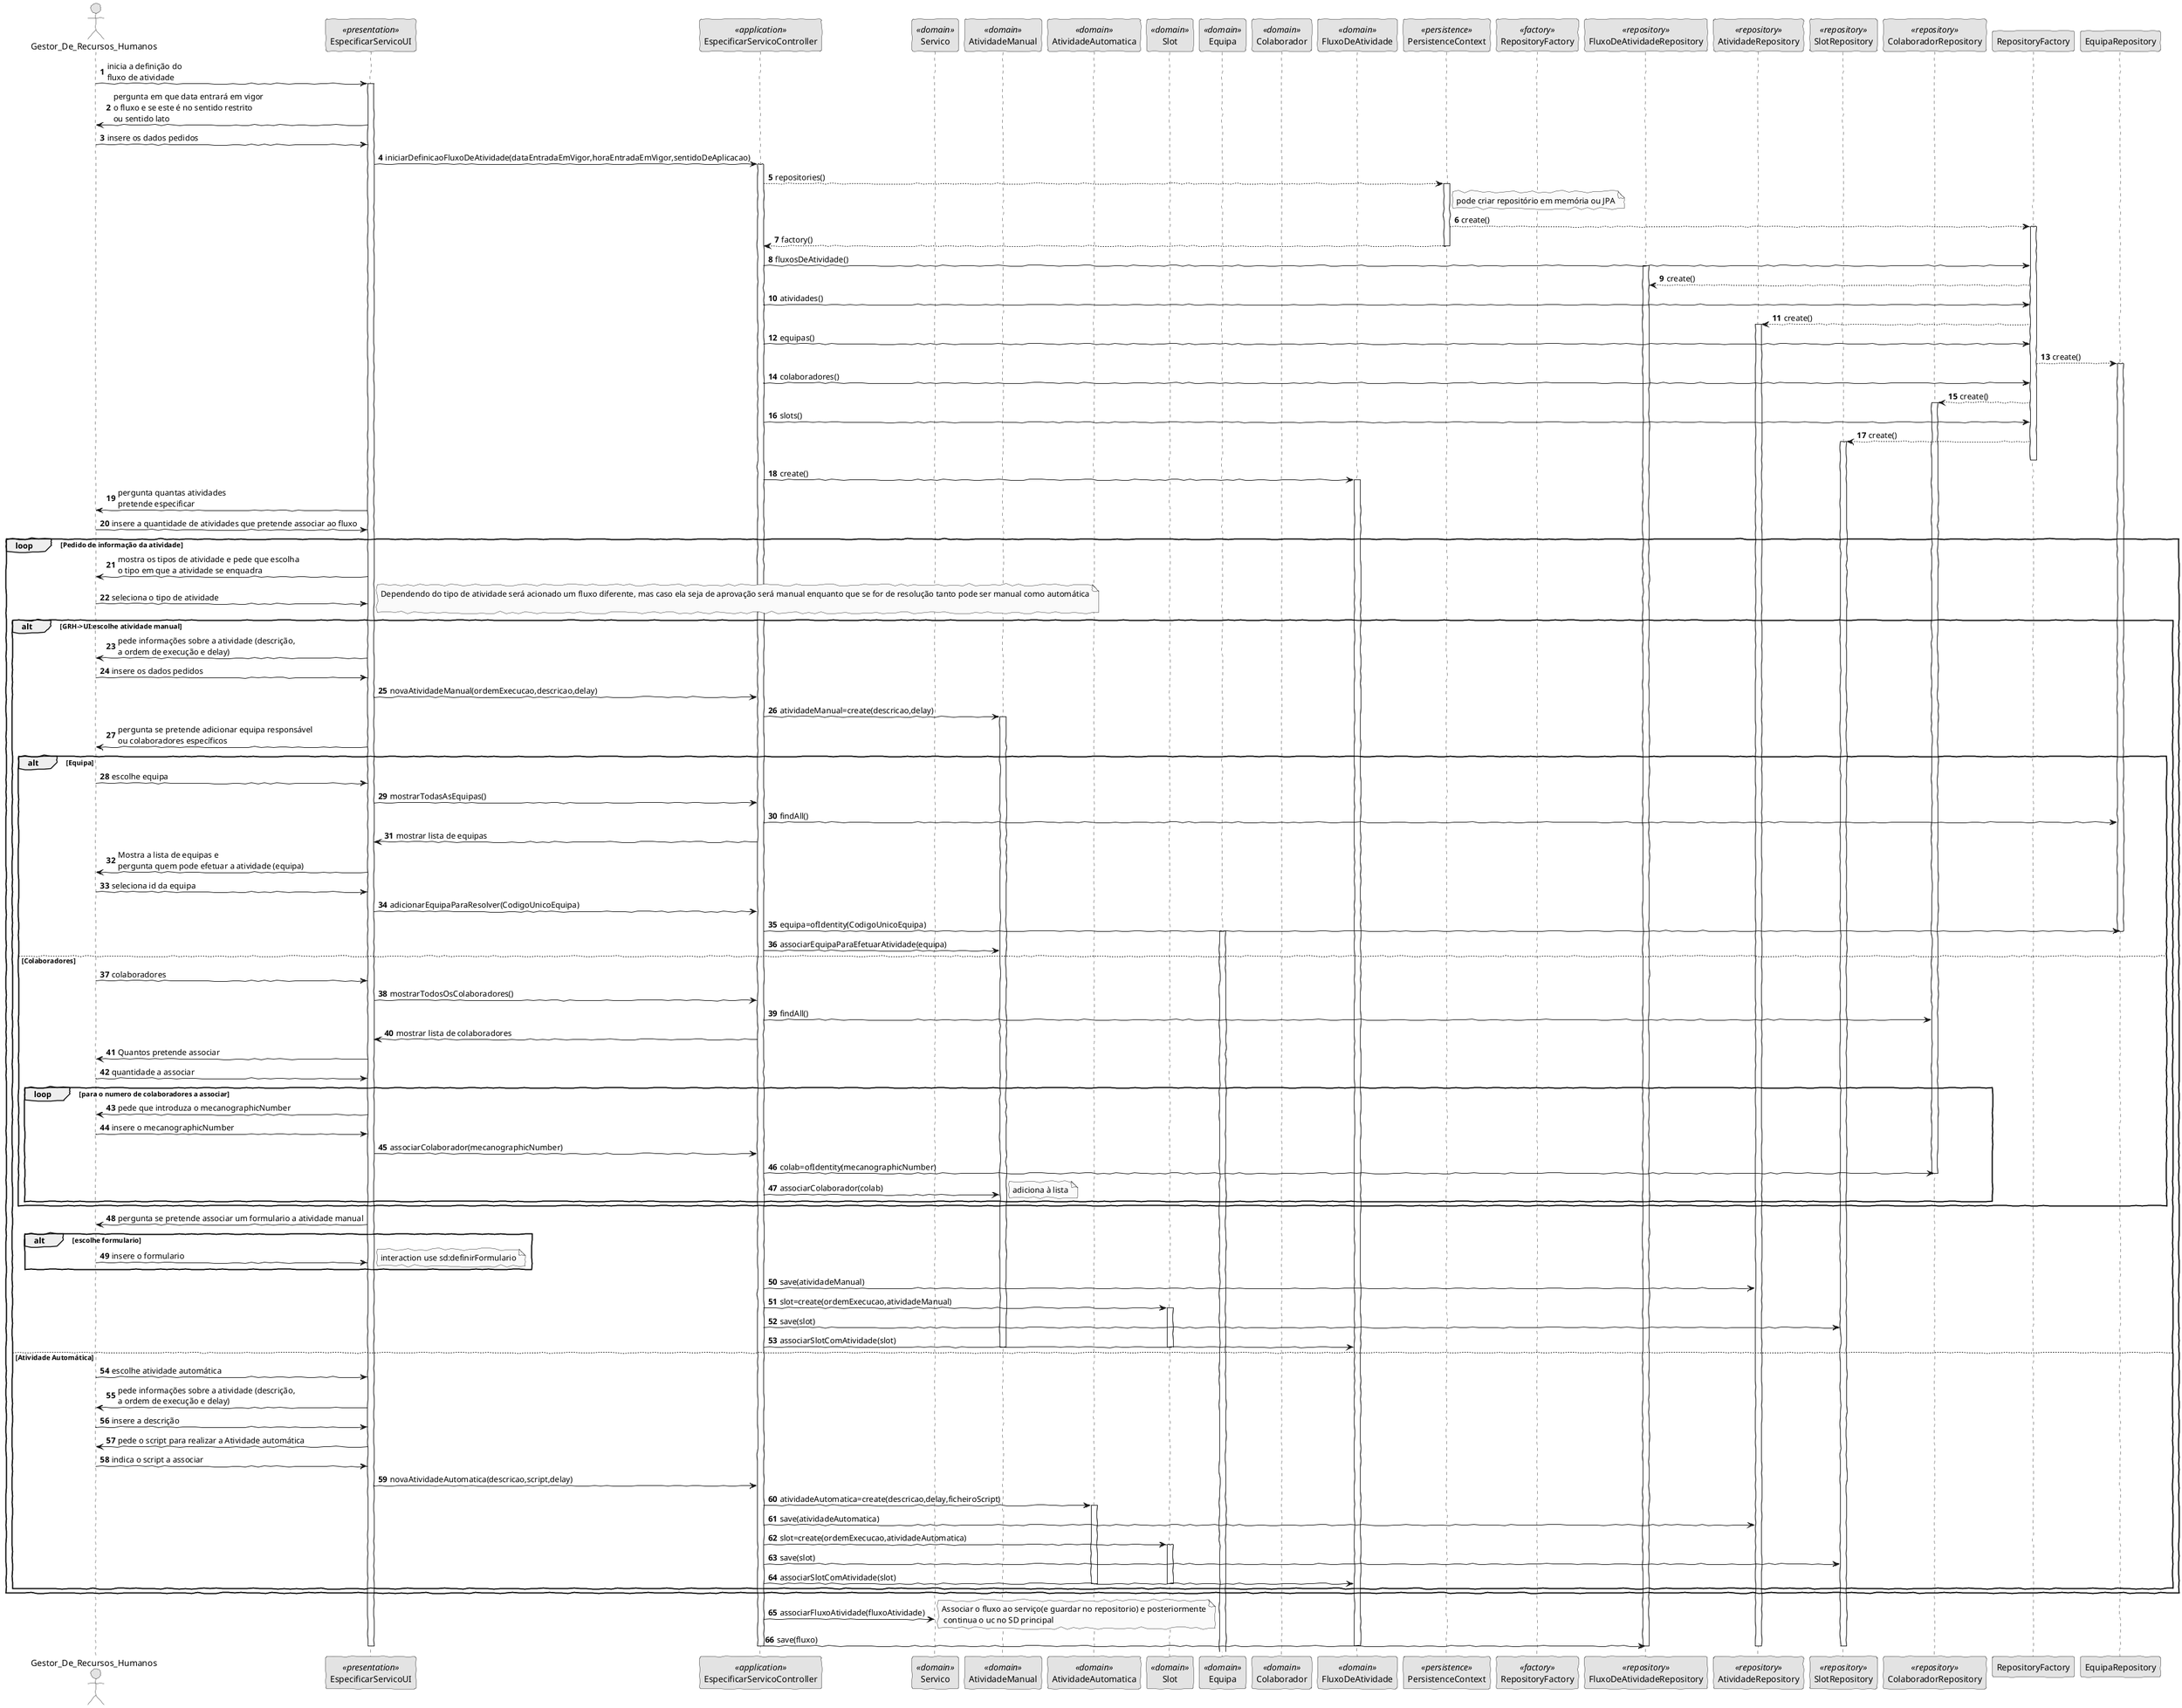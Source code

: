 @startuml
'http://plantuml.com/skinparam.html
skinparam handwritten true
skinparam monochrome true
skinparam packageStyle rect
skinparam defaultFontName FG Virgil
skinparam shadowing false
autonumber

'ACTOR'
actor Gestor_De_Recursos_Humanos as GRH
'PRESENTATION'
participant EspecificarServicoUI as UI<<presentation>>
'APPLICATION'
participant EspecificarServicoController as Controller <<application>>
'DOMAIN'
participant Servico as Servico <<domain>>
participant FluxoDeAtividade as FluxoDeAtividade <<domain>>
participant AtividadeManual as AtividadeManual <<domain>>
participant AtividadeAutomatica as AtividadeAutomatica <<domain>>
participant Slot as Slot <<domain>>
participant Equipa as Equipa<<domain>>
participant Colaborador as Colaborador<<domain>>
participant FluxoDeAtividadeBuilder as FluxoDeAtividade<<builder>>

'PERSISTENCE'
participant PersistenceContext as Persistence <<persistence>>
participant RepositoryFactory as Factory <<factory>>

'REPOSITORY'
participant FluxoDeAtividadeRepository as FluxoDeAtividadeRepository <<repository>>
participant AtividadeRepository as AtividadeRepository <<repository>>
participant SlotRepository as SlotRepository <<repository>>
participant ColaboradorRepository as ColaboradorRepository<<repository>>
'SD->DESIGN'


GRH->UI: inicia a definição do \nfluxo de atividade
activate UI


UI->GRH:pergunta em que data entrará em vigor\no fluxo e se este é no sentido restrito\nou sentido lato
GRH->UI:insere os dados pedidos

UI->Controller:iniciarDefinicaoFluxoDeAtividade(dataEntradaEmVigor,horaEntradaEmVigor,sentidoDeAplicacao)
activate Controller
Controller --> Persistence: repositories()
        activate Persistence
            note right of Persistence: pode criar repositório em memória ou JPA
            Persistence --> RepositoryFactory: create()
            activate RepositoryFactory
            Persistence --> Controller: factory()
        deactivate Persistence

'inicializar repositórios'
Controller->RepositoryFactory:fluxosDeAtividade()
activate FluxoDeAtividadeRepository
RepositoryFactory-->FluxoDeAtividadeRepository:create()

Controller->RepositoryFactory:atividades()
RepositoryFactory-->AtividadeRepository: create()
activate AtividadeRepository

Controller->RepositoryFactory:equipas()
RepositoryFactory-->EquipaRepository: create()
activate EquipaRepository

Controller->RepositoryFactory:colaboradores()
RepositoryFactory-->ColaboradorRepository: create()
activate ColaboradorRepository

Controller->RepositoryFactory:slots()
RepositoryFactory-->SlotRepository: create()
activate SlotRepository

deactivate RepositoryFactory

Controller->FluxoDeAtividade:create()
activate FluxoDeAtividade


UI->GRH: pergunta quantas atividades \npretende especificar
GRH->UI:insere a quantidade de atividades que pretende associar ao fluxo

    loop Pedido de informação da atividade
    UI->GRH:mostra os tipos de atividade e pede que escolha\no tipo em que a atividade se enquadra
    GRH->UI:seleciona o tipo de atividade

    note right: Dependendo do tipo de atividade será acionado um fluxo diferente, mas caso ela seja de aprovação será manual enquanto que se for de resolução tanto pode ser manual como automática\n

    alt GRH->UI:escolhe atividade manual

        UI->GRH:pede informações sobre a atividade (descrição, \na ordem de execução e delay)
        GRH->UI:insere os dados pedidos
        UI->Controller:novaAtividadeManual(ordemExecucao,descricao,delay)
        Controller->AtividadeManual:atividadeManual=create(descricao,delay)
        activate AtividadeManual


        UI->GRH:pergunta se pretende adicionar equipa responsável \nou colaboradores específicos

            alt Equipa
            GRH->UI:escolhe equipa
                UI->Controller: mostrarTodasAsEquipas()
                 Controller->EquipaRepository:findAll()

                            Controller->UI:mostrar lista de equipas

                                UI->GRH:Mostra a lista de equipas e\npergunta quem pode efetuar a atividade (equipa)
                                GRH->UI:seleciona id da equipa
                                UI->Controller:adicionarEquipaParaResolver(CodigoUnicoEquipa)
                                Controller->EquipaRepository:equipa=ofIdentity(CodigoUnicoEquipa)
                                deactivate EquipaRepository
                                    activate Equipa
                                        Controller->AtividadeManual:associarEquipaParaEfetuarAtividade(equipa)


            else Colaboradores
                GRH->UI:colaboradores
                UI->Controller:mostrarTodosOsColaboradores()
                Controller->ColaboradorRepository:findAll()
                Controller->UI: mostrar lista de colaboradores


                UI->GRH:Quantos pretende associar
                GRH->UI:quantidade a associar

                    loop para o numero de colaboradores a associar
                        UI->GRH:pede que introduza o mecanographicNumber
                        GRH->UI:insere o mecanographicNumber
                        UI->Controller:associarColaborador(mecanographicNumber)
                        Controller->ColaboradorRepository:colab=ofIdentity(mecanographicNumber)
                        deactivate ColaboradorRepository
                        Controller->AtividadeManual:associarColaborador(colab)
                        note right: adiciona à lista
                    end loop

            end

        UI->GRH: pergunta se pretende associar um formulario a atividade manual

        alt escolhe formulario

        GRH->UI: insere o formulario
        note right: interaction use sd:definirFormulario


        end

        Controller->AtividadeRepository:save(atividadeManual)
        Controller->Slot:slot=create(ordemExecucao,atividadeManual)
        activate Slot
        Controller->SlotRepository:save(slot)
        Controller->FluxoDeAtividade:associarSlotComAtividade(slot)
        deactivate Slot

        deactivate AtividadeManual


    else Atividade Automática
     GRH->UI:escolhe atividade automática
        UI->GRH:pede informações sobre a atividade (descrição, \na ordem de execução e delay)
        GRH->UI:insere a descrição
        UI->GRH:pede o script para realizar a Atividade automática
        GRH->UI:indica o script a associar
        UI->Controller:novaAtividadeAutomatica(descricao,script,delay)
        Controller->AtividadeAutomatica:atividadeAutomatica=create(descricao,delay,ficheiroScript)
        activate AtividadeAutomatica
        Controller->AtividadeRepository:save(atividadeAutomatica)
        Controller->Slot:slot=create(ordemExecucao,atividadeAutomatica)
        activate Slot
        Controller->SlotRepository:save(slot)
        Controller->FluxoDeAtividade:associarSlotComAtividade(slot)
        deactivate AtividadeAutomatica
        deactivate Slot
    end
end
Controller->Servico:associarFluxoAtividade(fluxoAtividade)
note right:Associar o fluxo ao serviço(e guardar no repositorio) e posteriormente\n continua o uc no SD principal

Controller->FluxoDeAtividadeRepository:save(fluxo)


deactivate AtividadeRepository

deactivate SlotRepository

deactivate FluxoDeAtividade

deactivate FluxoDeAtividadeRepository

deactivate Controller

deactivate UI

@enduml